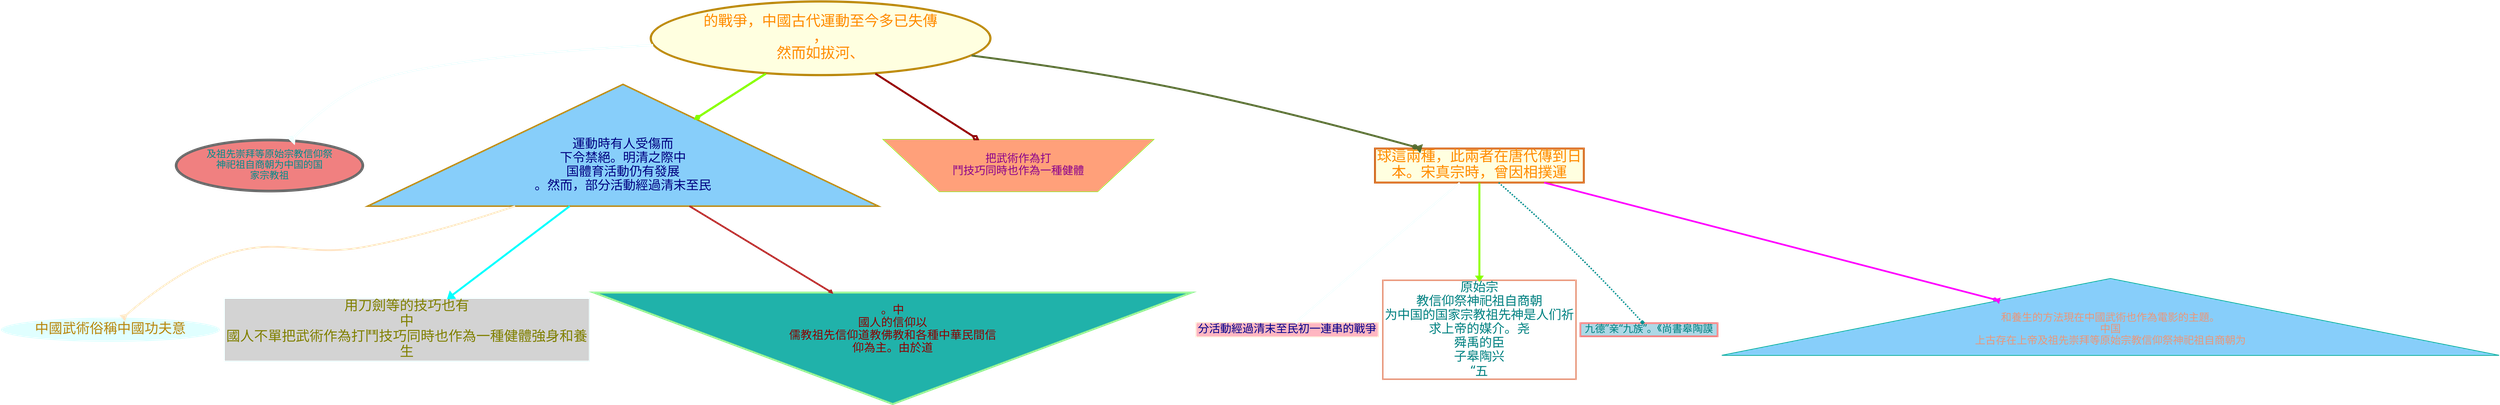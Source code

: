 strict digraph "" {
	graph [bb="0,0,6631.3,8564.8",
		bgcolor=transparent,
		labeljust=l,
		overlap=false,
		sep="+25,25"
	];
	node [fontname="Noto Serif TC",
		label="\N"
	];
	"的戰爭，中國古代運動至今多已失傳
，
然而如拔河、"	[color=darkgoldenrod,
		fillcolor=lightyellow,
		fontcolor="#FF8C00",
		fontsize=60,
		height=4.1573,
		label="的戰爭，中國古代運動至今多已失傳
，
然而如拔河、",
		penwidth=5,
		peripheries=2,
		pos="3403.2,4120.2",
		shape=ellipse,
		style=filled,
		width=19.301];
	"及祖先崇拜等原始宗教信仰祭
神祀祖自商朝为中国的国
家宗教祖"	[color=dimgray,
		fillcolor=lightcoral,
		fontcolor="#008B8B",
		fontsize=40,
		height=2.861,
		label="及祖先崇拜等原始宗教信仰祭
神祀祖自商朝为中国的国
家宗教祖",
		penwidth=7,
		peripheries=2,
		pos="6250.4,4120.2",
		shape=ellipse,
		style=filled,
		width=10.58];
	"的戰爭，中國古代運動至今多已失傳
，
然而如拔河、" -> "及祖先崇拜等原始宗教信仰祭
神祀祖自商朝为中国的国
家宗教祖"	[arrowhead=inv,
		arrowsize=2,
		color=azure,
		penwidth=9,
		pos="e,5869.5,4120.2 4098.3,4120.2 4647.8,4120.2 5395.5,4120.2 5849.4,4120.2",
		style=solid];
	"運動時有人受傷而
下令禁絕。明清之際中
国體育活動仍有發展
。然而，部分活動經過清末至民"	[color=darkgoldenrod,
		fillcolor=lightskyblue,
		fontcolor="#000080",
		fontsize=52,
		height=9.271,
		label="運動時有人受傷而
下令禁絕。明清之際中
国體育活動仍有發展
。然而，部分活動經過清末至民",
		penwidth=6,
		pos="3497.3,6965.8",
		shape=triangle,
		style=filled,
		width=29.109];
	"的戰爭，中國古代運動至今多已失傳
，
然而如拔河、" -> "運動時有人受傷而
下令禁絕。明清之際中
国體育活動仍有發展
。然而，部分活動經過清末至民"	[arrowhead=diamond,
		arrowsize=1.75,
		color=chartreuse,
		penwidth=9,
		pos="e,3491.8,6798.7 3408.2,4270.2 3424,4750.1 3473.6,6247.7 3491.1,6777.6",
		style=bold];
	"把武術作為打
鬥技巧同時也作為一種健體"	[color=chartreuse,
		fillcolor=lightsalmon,
		fontcolor="#8B008B",
		fontsize=45,
		height=3,
		label="把武術作為打
鬥技巧同時也作為一種健體",
		penwidth=2,
		pos="557,4196",
		shape=invtrapezium,
		style=filled,
		width=15.472];
	"的戰爭，中國古代運動至今多已失傳
，
然而如拔河、" -> "把武術作為打
鬥技巧同時也作為一種健體"	[arrowhead=ediamond,
		arrowsize=2,
		color=darkred,
		penwidth=8,
		pos="e,986.09,4184.6 2713.3,4138.6 2184.1,4152.7 1468.8,4171.7 1010.1,4184",
		style=solid];
	"球這兩種，此兩者在唐代傳到日
本。宋真宗時，曾因相撲運"	[color=chocolate,
		fillcolor=lightyellow,
		fontcolor="#FF8C00",
		fontsize=60,
		height=1.9444,
		label="球這兩種，此兩者在唐代傳到日
本。宋真宗時，曾因相撲運",
		penwidth=8,
		pos="3421.5,1273",
		shape=box,
		style=filled,
		width=11.903];
	"的戰爭，中國古代運動至今多已失傳
，
然而如拔河、" -> "球這兩種，此兩者在唐代傳到日
本。宋真宗時，曾因相撲運"	[arrowhead=invdot,
		arrowsize=1.75,
		color=darkolivegreen,
		penwidth=8,
		pos="e,3421,1343.1 3404.2,3970.1 3407.4,3460.4 3418.1,1803.2 3420.8,1374.9",
		style=solid];
	中國武術俗稱中國功夫意	[color=darkviolet,
		fillcolor=lightcyan,
		fontcolor="#B8860B",
		fontsize=56,
		height=1.3749,
		label=中國武術俗稱中國功夫意,
		penwidth=0,
		peripheries=1,
		pos="4779.3,6190.1",
		shape=ellipse,
		style=filled,
		width=12.473];
	"運動時有人受傷而
下令禁絕。明清之際中
国體育活動仍有發展
。然而，部分活動經過清末至民" -> 中國武術俗稱中國功夫意	[arrowhead=inv,
		arrowsize=1.75,
		color=bisque,
		penwidth=7,
		pos="e,4698.6,6239 3773.2,6798.9 4059.8,6625.5 4492.6,6363.6 4683.3,6248.2",
		style=bold];
	"用刀劍等的技巧也有
中
國人不單把武術作為打鬥技巧同時也作為一種健體強身和養
生"	[color=azure,
		fillcolor=lightgrey,
		fontcolor="#808000",
		fontsize=57,
		height=3.6111,
		label="用刀劍等的技巧也有
中
國人不單把武術作為打鬥技巧同時也作為一種健體強身和養
生",
		penwidth=4,
		pos="3793.1,8434.8",
		shape=box,
		style=filled,
		width=20.819];
	"運動時有人受傷而
下令禁絕。明清之際中
国體育活動仍有發展
。然而，部分活動經過清末至民" -> "用刀劍等的技巧也有
中
國人不單把武術作為打鬥技巧同時也作為一種健體強身和養
生"	[arrowhead=normal,
		arrowsize=2,
		color=cyan,
		penwidth=8,
		pos="e,3766.9,8304.3 3558.6,7270.2 3621,7579.8 3715,8046.9 3762.9,8284.5",
		style=solid];
	"。中
國人的信仰以
儒教祖先信仰道教佛教和各種中華民間信
仰為主。由於道"	[color=lightgreen,
		fillcolor=lightseagreen,
		fontcolor="#8B0000",
		fontsize=47,
		height=8.4853,
		label="。中
國人的信仰以
儒教祖先信仰道教佛教和各種中華民間信
仰為主。由於道",
		penwidth=8,
		pos="2166.9,6276.5",
		shape=invtriangle,
		style=filled,
		width=34.059];
	"運動時有人受傷而
下令禁絕。明清之際中
国體育活動仍有發展
。然而，部分活動經過清末至民" -> "。中
國人的信仰以
儒教祖先信仰道教佛教和各種中華民間信
仰為主。由於道"	[arrowhead=halfopen,
		arrowsize=1,
		color=firebrick,
		penwidth=7,
		pos="e,2461.8,6429.3 3175.3,6799 2961,6688 2681.3,6543.1 2470.9,6434",
		style=bold];
	分活動經過清末至民初一連串的戰爭	[color=blanchedalmond,
		fillcolor=lightpink,
		fontcolor="#00008B",
		fontsize=46,
		height=0.81944,
		label=分活動經過清末至民初一連串的戰爭,
		penwidth=3,
		pos="2335.9,2056.1",
		shape=box,
		style=filled,
		width=10.403];
	"球這兩種，此兩者在唐代傳到日
本。宋真宗時，曾因相撲運" -> 分活動經過清末至民初一連串的戰爭	[arrowhead=tee,
		arrowsize=1,
		color=azure,
		penwidth=7,
		pos="e,2377,2026.4 3324.2,1343.2 3098,1506.4 2543.6,1906.3 2381.3,2023.4",
		style=bold];
	"原始宗
教信仰祭神祀祖自商朝
为中国的国家宗教祖先神是人们祈
求上帝的媒介。尧
舜禹的臣
子皋陶兴
\
“五"	[color=darksalmon,
		fillcolor=lightseagreen,
		fontcolor="#008080",
		fontsize=52,
		height=5.6528,
		label="原始宗
教信仰祭神祀祖自商朝
为中国的国家宗教祖先神是人们祈
求上帝的媒介。尧
舜禹的臣
子皋陶兴
\
“五",
		penwidth=6,
		pos="2382.5,429.18",
		shape=box,
		width=11.014];
	"球這兩種，此兩者在唐代傳到日
本。宋真宗時，曾因相撲運" -> "原始宗
教信仰祭神祀祖自商朝
为中国的国家宗教祖先神是人们祈
求上帝的媒介。尧
舜禹的臣
子皋陶兴
\
“五"	[arrowhead=normal,
		arrowsize=1.5,
		color=chartreuse,
		penwidth=8,
		pos="e,2633.3,632.87 3335.1,1202.9 3185.3,1081.2 2871.6,826.43 2645,642.41",
		style=solid];
	九德”亲“九族”。《尚書皋陶謨	[color=lightcoral,
		fillcolor=lightblue,
		fontcolor="#008080",
		fontsize=42,
		height=0.75,
		label=九德”亲“九族”。《尚書皋陶謨,
		penwidth=7,
		pos="3910.4,27",
		shape=box,
		style=filled,
		width=7.8194];
	"球這兩種，此兩者在唐代傳到日
本。宋真宗時，曾因相撲運" -> 九德”亲“九族”。《尚書皋陶謨	[arrowhead=box,
		arrowsize=1,
		color=darkcyan,
		penwidth=6,
		pos="e,3899.8,54.111 3449,1202.9 3539.9,971.4 3828.4,236.13 3896.1,63.52",
		style=dashed];
	"和養生的方法現在中國武術也作為電影的主題。
中国
上古存在上帝及祖先崇拜等原始宗教信仰祭神祀祖自商朝为"	[color=lightseagreen,
		fillcolor=lightskyblue,
		fontcolor="#E9967A",
		fontsize=43,
		height=5.8533,
		label="和養生的方法現在中國武術也作為電影的主題。
中国
上古存在上帝及祖先崇拜等原始宗教信仰祭神祀祖自商朝为",
		penwidth=4,
		pos="4496.9,2070",
		shape=triangle,
		style=filled,
		width=44.312];
	"球這兩種，此兩者在唐代傳到日
本。宋真宗時，曾因相撲運" -> "和養生的方法現在中國武術也作為電影的主題。
中国
上古存在上帝及祖先崇拜等原始宗教信仰祭神祀祖自商朝为"	[arrowhead=invodot,
		arrowsize=1.25,
		color=fuchsia,
		penwidth=7,
		pos="e,4354.4,1964.3 3516,1343.1 3700,1479.5 4108.4,1782.1 4336,1950.7",
		style=solid];
}
